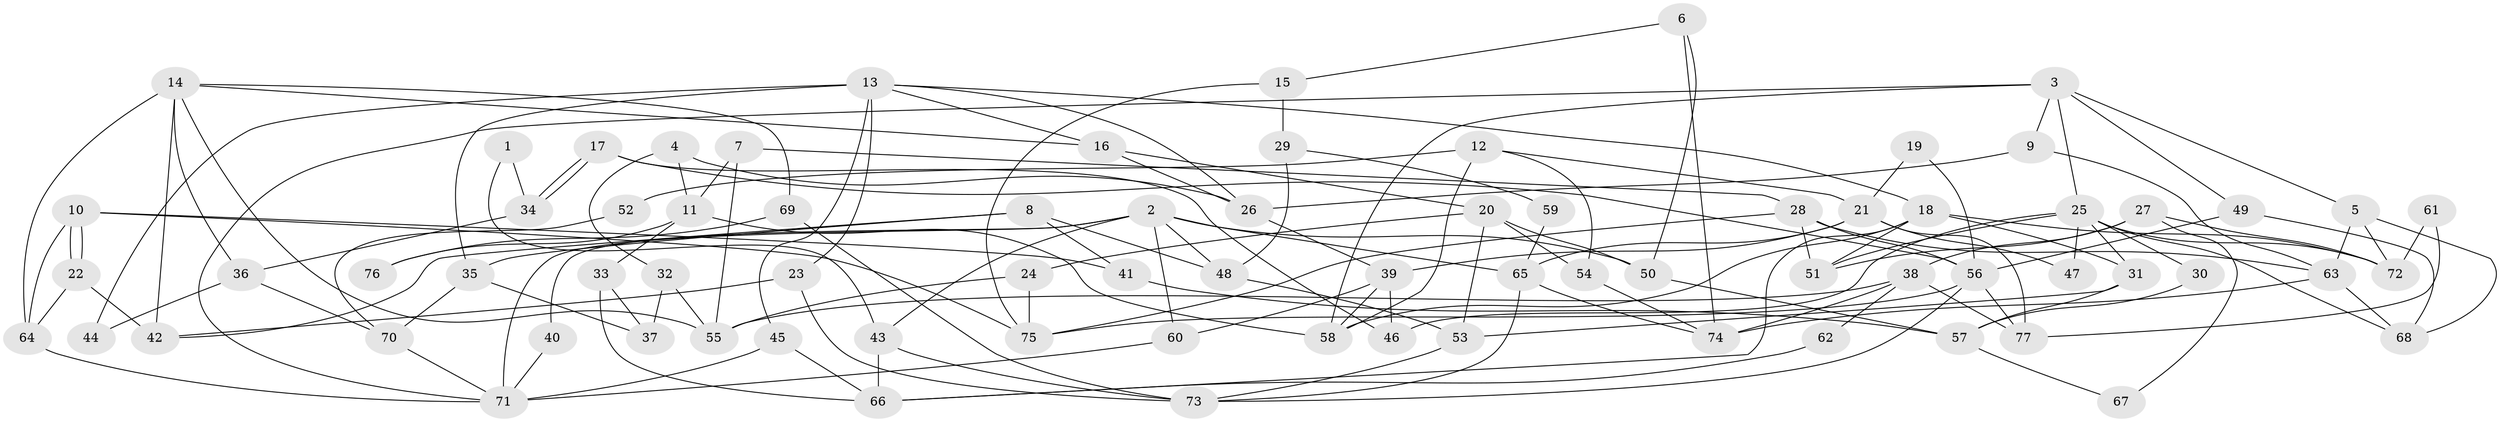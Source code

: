 // coarse degree distribution, {4: 0.2553191489361702, 9: 0.0425531914893617, 11: 0.02127659574468085, 7: 0.1276595744680851, 6: 0.0851063829787234, 3: 0.14893617021276595, 5: 0.1276595744680851, 8: 0.0851063829787234, 2: 0.10638297872340426}
// Generated by graph-tools (version 1.1) at 2025/41/03/06/25 10:41:53]
// undirected, 77 vertices, 154 edges
graph export_dot {
graph [start="1"]
  node [color=gray90,style=filled];
  1;
  2;
  3;
  4;
  5;
  6;
  7;
  8;
  9;
  10;
  11;
  12;
  13;
  14;
  15;
  16;
  17;
  18;
  19;
  20;
  21;
  22;
  23;
  24;
  25;
  26;
  27;
  28;
  29;
  30;
  31;
  32;
  33;
  34;
  35;
  36;
  37;
  38;
  39;
  40;
  41;
  42;
  43;
  44;
  45;
  46;
  47;
  48;
  49;
  50;
  51;
  52;
  53;
  54;
  55;
  56;
  57;
  58;
  59;
  60;
  61;
  62;
  63;
  64;
  65;
  66;
  67;
  68;
  69;
  70;
  71;
  72;
  73;
  74;
  75;
  76;
  77;
  1 -- 34;
  1 -- 43;
  2 -- 60;
  2 -- 48;
  2 -- 40;
  2 -- 43;
  2 -- 50;
  2 -- 65;
  2 -- 71;
  3 -- 5;
  3 -- 25;
  3 -- 9;
  3 -- 49;
  3 -- 58;
  3 -- 71;
  4 -- 26;
  4 -- 32;
  4 -- 11;
  5 -- 63;
  5 -- 72;
  5 -- 68;
  6 -- 50;
  6 -- 74;
  6 -- 15;
  7 -- 28;
  7 -- 11;
  7 -- 55;
  8 -- 42;
  8 -- 41;
  8 -- 35;
  8 -- 48;
  9 -- 63;
  9 -- 26;
  10 -- 64;
  10 -- 22;
  10 -- 22;
  10 -- 41;
  10 -- 75;
  11 -- 58;
  11 -- 33;
  11 -- 76;
  12 -- 58;
  12 -- 21;
  12 -- 52;
  12 -- 54;
  13 -- 16;
  13 -- 18;
  13 -- 23;
  13 -- 26;
  13 -- 35;
  13 -- 44;
  13 -- 45;
  14 -- 42;
  14 -- 55;
  14 -- 16;
  14 -- 36;
  14 -- 64;
  14 -- 69;
  15 -- 75;
  15 -- 29;
  16 -- 26;
  16 -- 20;
  17 -- 56;
  17 -- 34;
  17 -- 34;
  17 -- 46;
  18 -- 51;
  18 -- 58;
  18 -- 31;
  18 -- 66;
  18 -- 72;
  19 -- 56;
  19 -- 21;
  20 -- 53;
  20 -- 24;
  20 -- 50;
  20 -- 54;
  21 -- 65;
  21 -- 39;
  21 -- 47;
  21 -- 77;
  22 -- 64;
  22 -- 42;
  23 -- 73;
  23 -- 42;
  24 -- 75;
  24 -- 55;
  25 -- 72;
  25 -- 68;
  25 -- 30;
  25 -- 31;
  25 -- 46;
  25 -- 47;
  25 -- 51;
  26 -- 39;
  27 -- 51;
  27 -- 38;
  27 -- 67;
  27 -- 72;
  28 -- 56;
  28 -- 75;
  28 -- 51;
  28 -- 63;
  29 -- 48;
  29 -- 59;
  30 -- 57;
  31 -- 53;
  31 -- 57;
  32 -- 37;
  32 -- 55;
  33 -- 66;
  33 -- 37;
  34 -- 36;
  35 -- 37;
  35 -- 70;
  36 -- 70;
  36 -- 44;
  38 -- 55;
  38 -- 74;
  38 -- 62;
  38 -- 77;
  39 -- 46;
  39 -- 58;
  39 -- 60;
  40 -- 71;
  41 -- 57;
  43 -- 66;
  43 -- 73;
  45 -- 71;
  45 -- 66;
  48 -- 53;
  49 -- 68;
  49 -- 56;
  50 -- 57;
  52 -- 70;
  53 -- 73;
  54 -- 74;
  56 -- 77;
  56 -- 73;
  56 -- 75;
  57 -- 67;
  59 -- 65;
  60 -- 71;
  61 -- 77;
  61 -- 72;
  62 -- 66;
  63 -- 74;
  63 -- 68;
  64 -- 71;
  65 -- 73;
  65 -- 74;
  69 -- 73;
  69 -- 76;
  70 -- 71;
}
